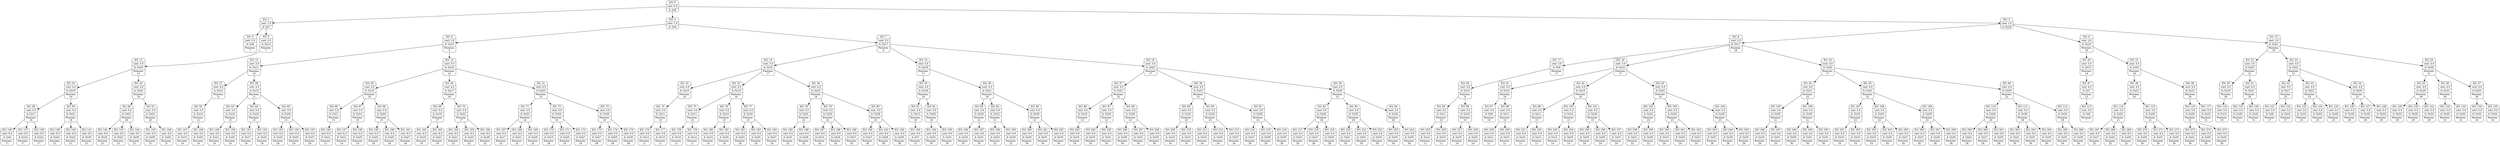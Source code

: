 digraph g {
node [shape = Mrecord];
nodo0[label="{EO: 0|cost: 0.0|A: null}"]
nodo1[label="{EO: 1|cost: 1.0|A: Go7}"]
nodo4[label="{EO: 4|cost: 2.0|A: Go6|Posicion:\n7}"]

nodo1 -> nodo4;
nodo5[label="{EO: 5|cost: 2.0|A: Go13|Posicion:\n7}"]
nodo11[label="{EO: 11|cost: 3.0|A: Go19|Posicion:\n13}"]
nodo25[label="{EO: 25|cost: 4.0|A: Go18|Posicion:\n19}"]
nodo58[label="{EO: 58|cost: 5.0|A: Go17|Posicion:\n18}"]
nodo136[label="{EO: 136|cost: 6.0|A: Go9|Posicion:\n17}"]

nodo58 -> nodo136;
nodo137[label="{EO: 137|cost: 6.0|A: Go16|Posicion:\n17}"]

nodo58 -> nodo137;
nodo138[label="{EO: 138|cost: 6.0|A: Go22|Posicion:\n17}"]

nodo58 -> nodo138;

nodo25 -> nodo58;
nodo59[label="{EO: 59|cost: 5.0|A: Go21|Posicion:\n18}"]
nodo139[label="{EO: 139|cost: 6.0|A: Go20|Posicion:\n21}"]

nodo59 -> nodo139;
nodo140[label="{EO: 140|cost: 6.0|A: Go22|Posicion:\n21}"]

nodo59 -> nodo140;
nodo141[label="{EO: 141|cost: 6.0|A: Go30|Posicion:\n21}"]

nodo59 -> nodo141;

nodo25 -> nodo59;

nodo11 -> nodo25;
nodo26[label="{EO: 26|cost: 4.0|A: Go20|Posicion:\n19}"]
nodo60[label="{EO: 60|cost: 5.0|A: Go21|Posicion:\n20}"]
nodo142[label="{EO: 142|cost: 6.0|A: Go18|Posicion:\n21}"]

nodo60 -> nodo142;
nodo143[label="{EO: 143|cost: 6.0|A: Go22|Posicion:\n21}"]

nodo60 -> nodo143;
nodo144[label="{EO: 144|cost: 6.0|A: Go30|Posicion:\n21}"]

nodo60 -> nodo144;

nodo26 -> nodo60;
nodo61[label="{EO: 61|cost: 5.0|A: Go31|Posicion:\n20}"]
nodo145[label="{EO: 145|cost: 6.0|A: Go30|Posicion:\n31}"]

nodo61 -> nodo145;
nodo146[label="{EO: 146|cost: 6.0|A: Go32|Posicion:\n31}"]

nodo61 -> nodo146;

nodo26 -> nodo61;

nodo11 -> nodo26;

nodo5 -> nodo11;

nodo1 -> nodo5;

nodo0 -> nodo1;
nodo2[label="{EO: 2|cost: 1.0|A: Go9}"]
nodo6[label="{EO: 6|cost: 2.0|A: Go10|Posicion:\n9}"]
nodo12[label="{EO: 12|cost: 3.0|A: Go11|Posicion:\n10}"]
nodo27[label="{EO: 27|cost: 4.0|A: Go12|Posicion:\n11}"]
nodo62[label="{EO: 62|cost: 5.0|A: Go14|Posicion:\n12}"]
nodo147[label="{EO: 147|cost: 6.0|A: Go15|Posicion:\n14}"]

nodo62 -> nodo147;
nodo148[label="{EO: 148|cost: 6.0|A: Go25|Posicion:\n14}"]

nodo62 -> nodo148;

nodo27 -> nodo62;

nodo12 -> nodo27;
nodo28[label="{EO: 28|cost: 4.0|A: Go15|Posicion:\n11}"]
nodo63[label="{EO: 63|cost: 5.0|A: Go14|Posicion:\n15}"]
nodo149[label="{EO: 149|cost: 6.0|A: Go12|Posicion:\n14}"]

nodo63 -> nodo149;
nodo150[label="{EO: 150|cost: 6.0|A: Go25|Posicion:\n14}"]

nodo63 -> nodo150;

nodo28 -> nodo63;
nodo64[label="{EO: 64|cost: 5.0|A: Go16|Posicion:\n15}"]
nodo151[label="{EO: 151|cost: 6.0|A: Go17|Posicion:\n16}"]

nodo64 -> nodo151;
nodo152[label="{EO: 152|cost: 6.0|A: Go23|Posicion:\n16}"]

nodo64 -> nodo152;

nodo28 -> nodo64;
nodo65[label="{EO: 65|cost: 5.0|A: Go24|Posicion:\n15}"]
nodo153[label="{EO: 153|cost: 6.0|A: Go23|Posicion:\n24}"]

nodo65 -> nodo153;
nodo154[label="{EO: 154|cost: 6.0|A: Go25|Posicion:\n24}"]

nodo65 -> nodo154;
nodo155[label="{EO: 155|cost: 6.0|A: Go27|Posicion:\n24}"]

nodo65 -> nodo155;

nodo28 -> nodo65;

nodo12 -> nodo28;

nodo6 -> nodo12;
nodo13[label="{EO: 13|cost: 3.0|A: Go16|Posicion:\n10}"]
nodo29[label="{EO: 29|cost: 4.0|A: Go15|Posicion:\n16}"]
nodo66[label="{EO: 66|cost: 5.0|A: Go11|Posicion:\n15}"]
nodo156[label="{EO: 156|cost: 6.0|A: Go12|Posicion:\n11}"]

nodo66 -> nodo156;

nodo29 -> nodo66;
nodo67[label="{EO: 67|cost: 5.0|A: Go14|Posicion:\n15}"]
nodo157[label="{EO: 157|cost: 6.0|A: Go12|Posicion:\n14}"]

nodo67 -> nodo157;
nodo158[label="{EO: 158|cost: 6.0|A: Go25|Posicion:\n14}"]

nodo67 -> nodo158;

nodo29 -> nodo67;
nodo68[label="{EO: 68|cost: 5.0|A: Go24|Posicion:\n15}"]
nodo159[label="{EO: 159|cost: 6.0|A: Go23|Posicion:\n24}"]

nodo68 -> nodo159;
nodo160[label="{EO: 160|cost: 6.0|A: Go25|Posicion:\n24}"]

nodo68 -> nodo160;
nodo161[label="{EO: 161|cost: 6.0|A: Go27|Posicion:\n24}"]

nodo68 -> nodo161;

nodo29 -> nodo68;

nodo13 -> nodo29;
nodo30[label="{EO: 30|cost: 4.0|A: Go17|Posicion:\n16}"]
nodo69[label="{EO: 69|cost: 5.0|A: Go18|Posicion:\n17}"]
nodo162[label="{EO: 162|cost: 6.0|A: Go19|Posicion:\n18}"]

nodo69 -> nodo162;
nodo163[label="{EO: 163|cost: 6.0|A: Go21|Posicion:\n18}"]

nodo69 -> nodo163;

nodo30 -> nodo69;
nodo70[label="{EO: 70|cost: 5.0|A: Go22|Posicion:\n17}"]
nodo164[label="{EO: 164|cost: 6.0|A: Go21|Posicion:\n22}"]

nodo70 -> nodo164;
nodo165[label="{EO: 165|cost: 6.0|A: Go23|Posicion:\n22}"]

nodo70 -> nodo165;
nodo166[label="{EO: 166|cost: 6.0|A: Go29|Posicion:\n22}"]

nodo70 -> nodo166;

nodo30 -> nodo70;

nodo13 -> nodo30;
nodo31[label="{EO: 31|cost: 4.0|A: Go23|Posicion:\n16}"]
nodo71[label="{EO: 71|cost: 5.0|A: Go22|Posicion:\n23}"]
nodo167[label="{EO: 167|cost: 6.0|A: Go17|Posicion:\n22}"]

nodo71 -> nodo167;
nodo168[label="{EO: 168|cost: 6.0|A: Go21|Posicion:\n22}"]

nodo71 -> nodo168;
nodo169[label="{EO: 169|cost: 6.0|A: Go29|Posicion:\n22}"]

nodo71 -> nodo169;

nodo31 -> nodo71;
nodo72[label="{EO: 72|cost: 5.0|A: Go24|Posicion:\n23}"]
nodo170[label="{EO: 170|cost: 6.0|A: Go15|Posicion:\n24}"]

nodo72 -> nodo170;
nodo171[label="{EO: 171|cost: 6.0|A: Go25|Posicion:\n24}"]

nodo72 -> nodo171;
nodo172[label="{EO: 172|cost: 6.0|A: Go27|Posicion:\n24}"]

nodo72 -> nodo172;

nodo31 -> nodo72;
nodo73[label="{EO: 73|cost: 5.0|A: Go28|Posicion:\n23}"]
nodo173[label="{EO: 173|cost: 6.0|A: Go27|Posicion:\n28}"]

nodo73 -> nodo173;
nodo174[label="{EO: 174|cost: 6.0|A: Go29|Posicion:\n28}"]

nodo73 -> nodo174;
nodo175[label="{EO: 175|cost: 6.0|A: Go35|Posicion:\n28}"]

nodo73 -> nodo175;

nodo31 -> nodo73;

nodo13 -> nodo31;

nodo6 -> nodo13;

nodo2 -> nodo6;
nodo7[label="{EO: 7|cost: 2.0|A: Go17|Posicion:\n9}"]
nodo14[label="{EO: 14|cost: 3.0|A: Go16|Posicion:\n17}"]
nodo32[label="{EO: 32|cost: 4.0|A: Go10|Posicion:\n16}"]
nodo74[label="{EO: 74|cost: 5.0|A: Go11|Posicion:\n10}"]
nodo176[label="{EO: 176|cost: 6.0|A: Go12|Posicion:\n11}"]

nodo74 -> nodo176;
nodo177[label="{EO: 177|cost: 6.0|A: Go15|Posicion:\n11}"]

nodo74 -> nodo177;

nodo32 -> nodo74;

nodo14 -> nodo32;
nodo33[label="{EO: 33|cost: 4.0|A: Go15|Posicion:\n16}"]
nodo75[label="{EO: 75|cost: 5.0|A: Go11|Posicion:\n15}"]
nodo178[label="{EO: 178|cost: 6.0|A: Go10|Posicion:\n11}"]

nodo75 -> nodo178;
nodo179[label="{EO: 179|cost: 6.0|A: Go12|Posicion:\n11}"]

nodo75 -> nodo179;

nodo33 -> nodo75;
nodo76[label="{EO: 76|cost: 5.0|A: Go14|Posicion:\n15}"]
nodo180[label="{EO: 180|cost: 6.0|A: Go12|Posicion:\n14}"]

nodo76 -> nodo180;
nodo181[label="{EO: 181|cost: 6.0|A: Go25|Posicion:\n14}"]

nodo76 -> nodo181;

nodo33 -> nodo76;
nodo77[label="{EO: 77|cost: 5.0|A: Go24|Posicion:\n15}"]
nodo182[label="{EO: 182|cost: 6.0|A: Go23|Posicion:\n24}"]

nodo77 -> nodo182;
nodo183[label="{EO: 183|cost: 6.0|A: Go25|Posicion:\n24}"]

nodo77 -> nodo183;
nodo184[label="{EO: 184|cost: 6.0|A: Go27|Posicion:\n24}"]

nodo77 -> nodo184;

nodo33 -> nodo77;

nodo14 -> nodo33;
nodo34[label="{EO: 34|cost: 4.0|A: Go23|Posicion:\n16}"]
nodo78[label="{EO: 78|cost: 5.0|A: Go22|Posicion:\n23}"]
nodo185[label="{EO: 185|cost: 6.0|A: Go21|Posicion:\n22}"]

nodo78 -> nodo185;
nodo186[label="{EO: 186|cost: 6.0|A: Go29|Posicion:\n22}"]

nodo78 -> nodo186;

nodo34 -> nodo78;
nodo79[label="{EO: 79|cost: 5.0|A: Go24|Posicion:\n23}"]
nodo187[label="{EO: 187|cost: 6.0|A: Go15|Posicion:\n24}"]

nodo79 -> nodo187;
nodo188[label="{EO: 188|cost: 6.0|A: Go25|Posicion:\n24}"]

nodo79 -> nodo188;
nodo189[label="{EO: 189|cost: 6.0|A: Go27|Posicion:\n24}"]

nodo79 -> nodo189;

nodo34 -> nodo79;
nodo80[label="{EO: 80|cost: 5.0|A: Go28|Posicion:\n23}"]
nodo190[label="{EO: 190|cost: 6.0|A: Go27|Posicion:\n28}"]

nodo80 -> nodo190;
nodo191[label="{EO: 191|cost: 6.0|A: Go29|Posicion:\n28}"]

nodo80 -> nodo191;
nodo192[label="{EO: 192|cost: 6.0|A: Go35|Posicion:\n28}"]

nodo80 -> nodo192;

nodo34 -> nodo80;

nodo14 -> nodo34;

nodo7 -> nodo14;
nodo15[label="{EO: 15|cost: 3.0|A: Go18|Posicion:\n17}"]
nodo35[label="{EO: 35|cost: 4.0|A: Go19|Posicion:\n18}"]
nodo81[label="{EO: 81|cost: 5.0|A: Go13|Posicion:\n19}"]
nodo193[label="{EO: 193|cost: 6.0|A: Go7|Posicion:\n13}"]

nodo81 -> nodo193;

nodo35 -> nodo81;
nodo82[label="{EO: 82|cost: 5.0|A: Go20|Posicion:\n19}"]
nodo194[label="{EO: 194|cost: 6.0|A: Go21|Posicion:\n20}"]

nodo82 -> nodo194;
nodo195[label="{EO: 195|cost: 6.0|A: Go31|Posicion:\n20}"]

nodo82 -> nodo195;

nodo35 -> nodo82;

nodo15 -> nodo35;
nodo36[label="{EO: 36|cost: 4.0|A: Go21|Posicion:\n18}"]
nodo83[label="{EO: 83|cost: 5.0|A: Go20|Posicion:\n21}"]
nodo196[label="{EO: 196|cost: 6.0|A: Go19|Posicion:\n20}"]

nodo83 -> nodo196;
nodo197[label="{EO: 197|cost: 6.0|A: Go31|Posicion:\n20}"]

nodo83 -> nodo197;

nodo36 -> nodo83;
nodo84[label="{EO: 84|cost: 5.0|A: Go22|Posicion:\n21}"]
nodo198[label="{EO: 198|cost: 6.0|A: Go23|Posicion:\n22}"]

nodo84 -> nodo198;
nodo199[label="{EO: 199|cost: 6.0|A: Go29|Posicion:\n22}"]

nodo84 -> nodo199;

nodo36 -> nodo84;
nodo85[label="{EO: 85|cost: 5.0|A: Go30|Posicion:\n21}"]
nodo200[label="{EO: 200|cost: 6.0|A: Go29|Posicion:\n30}"]

nodo85 -> nodo200;
nodo201[label="{EO: 201|cost: 6.0|A: Go31|Posicion:\n30}"]

nodo85 -> nodo201;
nodo202[label="{EO: 202|cost: 6.0|A: Go33|Posicion:\n30}"]

nodo85 -> nodo202;

nodo36 -> nodo85;

nodo15 -> nodo36;

nodo7 -> nodo15;
nodo16[label="{EO: 16|cost: 3.0|A: Go22|Posicion:\n17}"]
nodo37[label="{EO: 37|cost: 4.0|A: Go21|Posicion:\n22}"]
nodo86[label="{EO: 86|cost: 5.0|A: Go18|Posicion:\n21}"]
nodo203[label="{EO: 203|cost: 6.0|A: Go19|Posicion:\n18}"]

nodo86 -> nodo203;

nodo37 -> nodo86;
nodo87[label="{EO: 87|cost: 5.0|A: Go20|Posicion:\n21}"]
nodo204[label="{EO: 204|cost: 6.0|A: Go19|Posicion:\n20}"]

nodo87 -> nodo204;
nodo205[label="{EO: 205|cost: 6.0|A: Go31|Posicion:\n20}"]

nodo87 -> nodo205;

nodo37 -> nodo87;
nodo88[label="{EO: 88|cost: 5.0|A: Go30|Posicion:\n21}"]
nodo206[label="{EO: 206|cost: 6.0|A: Go29|Posicion:\n30}"]

nodo88 -> nodo206;
nodo207[label="{EO: 207|cost: 6.0|A: Go31|Posicion:\n30}"]

nodo88 -> nodo207;
nodo208[label="{EO: 208|cost: 6.0|A: Go33|Posicion:\n30}"]

nodo88 -> nodo208;

nodo37 -> nodo88;

nodo16 -> nodo37;
nodo38[label="{EO: 38|cost: 4.0|A: Go23|Posicion:\n22}"]
nodo89[label="{EO: 89|cost: 5.0|A: Go16|Posicion:\n23}"]
nodo209[label="{EO: 209|cost: 6.0|A: Go10|Posicion:\n16}"]

nodo89 -> nodo209;
nodo210[label="{EO: 210|cost: 6.0|A: Go15|Posicion:\n16}"]

nodo89 -> nodo210;

nodo38 -> nodo89;
nodo90[label="{EO: 90|cost: 5.0|A: Go24|Posicion:\n23}"]
nodo211[label="{EO: 211|cost: 6.0|A: Go15|Posicion:\n24}"]

nodo90 -> nodo211;
nodo212[label="{EO: 212|cost: 6.0|A: Go25|Posicion:\n24}"]

nodo90 -> nodo212;
nodo213[label="{EO: 213|cost: 6.0|A: Go27|Posicion:\n24}"]

nodo90 -> nodo213;

nodo38 -> nodo90;
nodo91[label="{EO: 91|cost: 5.0|A: Go28|Posicion:\n23}"]
nodo214[label="{EO: 214|cost: 6.0|A: Go27|Posicion:\n28}"]

nodo91 -> nodo214;
nodo215[label="{EO: 215|cost: 6.0|A: Go29|Posicion:\n28}"]

nodo91 -> nodo215;
nodo216[label="{EO: 216|cost: 6.0|A: Go35|Posicion:\n28}"]

nodo91 -> nodo216;

nodo38 -> nodo91;

nodo16 -> nodo38;
nodo39[label="{EO: 39|cost: 4.0|A: Go29|Posicion:\n22}"]
nodo92[label="{EO: 92|cost: 5.0|A: Go28|Posicion:\n29}"]
nodo217[label="{EO: 217|cost: 6.0|A: Go23|Posicion:\n28}"]

nodo92 -> nodo217;
nodo218[label="{EO: 218|cost: 6.0|A: Go27|Posicion:\n28}"]

nodo92 -> nodo218;
nodo219[label="{EO: 219|cost: 6.0|A: Go35|Posicion:\n28}"]

nodo92 -> nodo219;

nodo39 -> nodo92;
nodo93[label="{EO: 93|cost: 5.0|A: Go30|Posicion:\n29}"]
nodo220[label="{EO: 220|cost: 6.0|A: Go21|Posicion:\n30}"]

nodo93 -> nodo220;
nodo221[label="{EO: 221|cost: 6.0|A: Go31|Posicion:\n30}"]

nodo93 -> nodo221;
nodo222[label="{EO: 222|cost: 6.0|A: Go33|Posicion:\n30}"]

nodo93 -> nodo222;

nodo39 -> nodo93;
nodo94[label="{EO: 94|cost: 5.0|A: Go34|Posicion:\n29}"]
nodo223[label="{EO: 223|cost: 6.0|A: Go33|Posicion:\n34}"]

nodo94 -> nodo223;
nodo224[label="{EO: 224|cost: 6.0|A: Go35|Posicion:\n34}"]

nodo94 -> nodo224;

nodo39 -> nodo94;

nodo16 -> nodo39;

nodo7 -> nodo16;

nodo2 -> nodo7;

nodo0 -> nodo2;
nodo3[label="{EO: 3|cost: 1.0|A: Go18}"]
nodo8[label="{EO: 8|cost: 2.0|A: Go17|Posicion:\n18}"]
nodo17[label="{EO: 17|cost: 3.0|A: Go9|Posicion:\n17}"]
nodo40[label="{EO: 40|cost: 4.0|A: Go10|Posicion:\n9}"]
nodo95[label="{EO: 95|cost: 5.0|A: Go11|Posicion:\n10}"]
nodo225[label="{EO: 225|cost: 6.0|A: Go12|Posicion:\n11}"]

nodo95 -> nodo225;
nodo226[label="{EO: 226|cost: 6.0|A: Go15|Posicion:\n11}"]

nodo95 -> nodo226;

nodo40 -> nodo95;
nodo96[label="{EO: 96|cost: 5.0|A: Go16|Posicion:\n10}"]
nodo227[label="{EO: 227|cost: 6.0|A: Go15|Posicion:\n16}"]

nodo96 -> nodo227;
nodo228[label="{EO: 228|cost: 6.0|A: Go23|Posicion:\n16}"]

nodo96 -> nodo228;

nodo40 -> nodo96;

nodo17 -> nodo40;

nodo8 -> nodo17;
nodo18[label="{EO: 18|cost: 3.0|A: Go16|Posicion:\n17}"]
nodo41[label="{EO: 41|cost: 4.0|A: Go10|Posicion:\n16}"]
nodo97[label="{EO: 97|cost: 5.0|A: Go9|Posicion:\n10}"]

nodo41 -> nodo97;
nodo98[label="{EO: 98|cost: 5.0|A: Go11|Posicion:\n10}"]
nodo229[label="{EO: 229|cost: 6.0|A: Go12|Posicion:\n11}"]

nodo98 -> nodo229;
nodo230[label="{EO: 230|cost: 6.0|A: Go15|Posicion:\n11}"]

nodo98 -> nodo230;

nodo41 -> nodo98;

nodo18 -> nodo41;
nodo42[label="{EO: 42|cost: 4.0|A: Go15|Posicion:\n16}"]
nodo99[label="{EO: 99|cost: 5.0|A: Go11|Posicion:\n15}"]
nodo231[label="{EO: 231|cost: 6.0|A: Go10|Posicion:\n11}"]

nodo99 -> nodo231;
nodo232[label="{EO: 232|cost: 6.0|A: Go12|Posicion:\n11}"]

nodo99 -> nodo232;

nodo42 -> nodo99;
nodo100[label="{EO: 100|cost: 5.0|A: Go14|Posicion:\n15}"]
nodo233[label="{EO: 233|cost: 6.0|A: Go12|Posicion:\n14}"]

nodo100 -> nodo233;
nodo234[label="{EO: 234|cost: 6.0|A: Go25|Posicion:\n14}"]

nodo100 -> nodo234;

nodo42 -> nodo100;
nodo101[label="{EO: 101|cost: 5.0|A: Go24|Posicion:\n15}"]
nodo235[label="{EO: 235|cost: 6.0|A: Go23|Posicion:\n24}"]

nodo101 -> nodo235;
nodo236[label="{EO: 236|cost: 6.0|A: Go25|Posicion:\n24}"]

nodo101 -> nodo236;
nodo237[label="{EO: 237|cost: 6.0|A: Go27|Posicion:\n24}"]

nodo101 -> nodo237;

nodo42 -> nodo101;

nodo18 -> nodo42;
nodo43[label="{EO: 43|cost: 4.0|A: Go23|Posicion:\n16}"]
nodo102[label="{EO: 102|cost: 5.0|A: Go22|Posicion:\n23}"]
nodo238[label="{EO: 238|cost: 6.0|A: Go21|Posicion:\n22}"]

nodo102 -> nodo238;
nodo239[label="{EO: 239|cost: 6.0|A: Go29|Posicion:\n22}"]

nodo102 -> nodo239;

nodo43 -> nodo102;
nodo103[label="{EO: 103|cost: 5.0|A: Go24|Posicion:\n23}"]
nodo240[label="{EO: 240|cost: 6.0|A: Go15|Posicion:\n24}"]

nodo103 -> nodo240;
nodo241[label="{EO: 241|cost: 6.0|A: Go25|Posicion:\n24}"]

nodo103 -> nodo241;
nodo242[label="{EO: 242|cost: 6.0|A: Go27|Posicion:\n24}"]

nodo103 -> nodo242;

nodo43 -> nodo103;
nodo104[label="{EO: 104|cost: 5.0|A: Go28|Posicion:\n23}"]
nodo243[label="{EO: 243|cost: 6.0|A: Go27|Posicion:\n28}"]

nodo104 -> nodo243;
nodo244[label="{EO: 244|cost: 6.0|A: Go29|Posicion:\n28}"]

nodo104 -> nodo244;
nodo245[label="{EO: 245|cost: 6.0|A: Go35|Posicion:\n28}"]

nodo104 -> nodo245;

nodo43 -> nodo104;

nodo18 -> nodo43;

nodo8 -> nodo18;
nodo19[label="{EO: 19|cost: 3.0|A: Go22|Posicion:\n17}"]
nodo44[label="{EO: 44|cost: 4.0|A: Go21|Posicion:\n22}"]
nodo105[label="{EO: 105|cost: 5.0|A: Go20|Posicion:\n21}"]
nodo246[label="{EO: 246|cost: 6.0|A: Go19|Posicion:\n20}"]

nodo105 -> nodo246;
nodo247[label="{EO: 247|cost: 6.0|A: Go31|Posicion:\n20}"]

nodo105 -> nodo247;

nodo44 -> nodo105;
nodo106[label="{EO: 106|cost: 5.0|A: Go30|Posicion:\n21}"]
nodo248[label="{EO: 248|cost: 6.0|A: Go29|Posicion:\n30}"]

nodo106 -> nodo248;
nodo249[label="{EO: 249|cost: 6.0|A: Go31|Posicion:\n30}"]

nodo106 -> nodo249;
nodo250[label="{EO: 250|cost: 6.0|A: Go33|Posicion:\n30}"]

nodo106 -> nodo250;

nodo44 -> nodo106;

nodo19 -> nodo44;
nodo45[label="{EO: 45|cost: 4.0|A: Go23|Posicion:\n22}"]
nodo107[label="{EO: 107|cost: 5.0|A: Go16|Posicion:\n23}"]
nodo251[label="{EO: 251|cost: 6.0|A: Go10|Posicion:\n16}"]

nodo107 -> nodo251;
nodo252[label="{EO: 252|cost: 6.0|A: Go15|Posicion:\n16}"]

nodo107 -> nodo252;

nodo45 -> nodo107;
nodo108[label="{EO: 108|cost: 5.0|A: Go24|Posicion:\n23}"]
nodo253[label="{EO: 253|cost: 6.0|A: Go15|Posicion:\n24}"]

nodo108 -> nodo253;
nodo254[label="{EO: 254|cost: 6.0|A: Go25|Posicion:\n24}"]

nodo108 -> nodo254;
nodo255[label="{EO: 255|cost: 6.0|A: Go27|Posicion:\n24}"]

nodo108 -> nodo255;

nodo45 -> nodo108;
nodo109[label="{EO: 109|cost: 5.0|A: Go28|Posicion:\n23}"]
nodo256[label="{EO: 256|cost: 6.0|A: Go27|Posicion:\n28}"]

nodo109 -> nodo256;
nodo257[label="{EO: 257|cost: 6.0|A: Go29|Posicion:\n28}"]

nodo109 -> nodo257;
nodo258[label="{EO: 258|cost: 6.0|A: Go35|Posicion:\n28}"]

nodo109 -> nodo258;

nodo45 -> nodo109;

nodo19 -> nodo45;
nodo46[label="{EO: 46|cost: 4.0|A: Go29|Posicion:\n22}"]
nodo110[label="{EO: 110|cost: 5.0|A: Go28|Posicion:\n29}"]
nodo259[label="{EO: 259|cost: 6.0|A: Go23|Posicion:\n28}"]

nodo110 -> nodo259;
nodo260[label="{EO: 260|cost: 6.0|A: Go27|Posicion:\n28}"]

nodo110 -> nodo260;
nodo261[label="{EO: 261|cost: 6.0|A: Go35|Posicion:\n28}"]

nodo110 -> nodo261;

nodo46 -> nodo110;
nodo111[label="{EO: 111|cost: 5.0|A: Go30|Posicion:\n29}"]
nodo262[label="{EO: 262|cost: 6.0|A: Go21|Posicion:\n30}"]

nodo111 -> nodo262;
nodo263[label="{EO: 263|cost: 6.0|A: Go31|Posicion:\n30}"]

nodo111 -> nodo263;
nodo264[label="{EO: 264|cost: 6.0|A: Go33|Posicion:\n30}"]

nodo111 -> nodo264;

nodo46 -> nodo111;
nodo112[label="{EO: 112|cost: 5.0|A: Go34|Posicion:\n29}"]
nodo265[label="{EO: 265|cost: 6.0|A: Go33|Posicion:\n34}"]

nodo112 -> nodo265;
nodo266[label="{EO: 266|cost: 6.0|A: Go35|Posicion:\n34}"]

nodo112 -> nodo266;

nodo46 -> nodo112;

nodo19 -> nodo46;

nodo8 -> nodo19;

nodo3 -> nodo8;
nodo9[label="{EO: 9|cost: 2.0|A: Go19|Posicion:\n18}"]
nodo20[label="{EO: 20|cost: 3.0|A: Go13|Posicion:\n19}"]
nodo47[label="{EO: 47|cost: 4.0|A: Go7|Posicion:\n13}"]
nodo113[label="{EO: 113|cost: 5.0|A: Go6|Posicion:\n7}"]

nodo47 -> nodo113;

nodo20 -> nodo47;

nodo9 -> nodo20;
nodo21[label="{EO: 21|cost: 3.0|A: Go20|Posicion:\n19}"]
nodo48[label="{EO: 48|cost: 4.0|A: Go21|Posicion:\n20}"]
nodo114[label="{EO: 114|cost: 5.0|A: Go22|Posicion:\n21}"]
nodo267[label="{EO: 267|cost: 6.0|A: Go17|Posicion:\n22}"]

nodo114 -> nodo267;
nodo268[label="{EO: 268|cost: 6.0|A: Go23|Posicion:\n22}"]

nodo114 -> nodo268;
nodo269[label="{EO: 269|cost: 6.0|A: Go29|Posicion:\n22}"]

nodo114 -> nodo269;

nodo48 -> nodo114;
nodo115[label="{EO: 115|cost: 5.0|A: Go30|Posicion:\n21}"]
nodo270[label="{EO: 270|cost: 6.0|A: Go29|Posicion:\n30}"]

nodo115 -> nodo270;
nodo271[label="{EO: 271|cost: 6.0|A: Go31|Posicion:\n30}"]

nodo115 -> nodo271;
nodo272[label="{EO: 272|cost: 6.0|A: Go33|Posicion:\n30}"]

nodo115 -> nodo272;

nodo48 -> nodo115;

nodo21 -> nodo48;
nodo49[label="{EO: 49|cost: 4.0|A: Go31|Posicion:\n20}"]
nodo116[label="{EO: 116|cost: 5.0|A: Go30|Posicion:\n31}"]
nodo273[label="{EO: 273|cost: 6.0|A: Go21|Posicion:\n30}"]

nodo116 -> nodo273;
nodo274[label="{EO: 274|cost: 6.0|A: Go29|Posicion:\n30}"]

nodo116 -> nodo274;
nodo275[label="{EO: 275|cost: 6.0|A: Go33|Posicion:\n30}"]

nodo116 -> nodo275;

nodo49 -> nodo116;
nodo117[label="{EO: 117|cost: 5.0|A: Go32|Posicion:\n31}"]

nodo49 -> nodo117;

nodo21 -> nodo49;

nodo9 -> nodo21;

nodo3 -> nodo9;
nodo10[label="{EO: 10|cost: 2.0|A: Go21|Posicion:\n18}"]
nodo22[label="{EO: 22|cost: 3.0|A: Go20|Posicion:\n21}"]
nodo50[label="{EO: 50|cost: 4.0|A: Go19|Posicion:\n20}"]
nodo118[label="{EO: 118|cost: 5.0|A: Go13|Posicion:\n19}"]

nodo50 -> nodo118;

nodo22 -> nodo50;
nodo51[label="{EO: 51|cost: 4.0|A: Go31|Posicion:\n20}"]
nodo119[label="{EO: 119|cost: 5.0|A: Go30|Posicion:\n31}"]

nodo51 -> nodo119;
nodo120[label="{EO: 120|cost: 5.0|A: Go32|Posicion:\n31}"]

nodo51 -> nodo120;

nodo22 -> nodo51;

nodo10 -> nodo22;
nodo23[label="{EO: 23|cost: 3.0|A: Go22|Posicion:\n21}"]
nodo52[label="{EO: 52|cost: 4.0|A: Go17|Posicion:\n22}"]
nodo121[label="{EO: 121|cost: 5.0|A: Go9|Posicion:\n17}"]

nodo52 -> nodo121;
nodo122[label="{EO: 122|cost: 5.0|A: Go16|Posicion:\n17}"]

nodo52 -> nodo122;

nodo23 -> nodo52;
nodo53[label="{EO: 53|cost: 4.0|A: Go23|Posicion:\n22}"]
nodo123[label="{EO: 123|cost: 5.0|A: Go16|Posicion:\n23}"]

nodo53 -> nodo123;
nodo124[label="{EO: 124|cost: 5.0|A: Go24|Posicion:\n23}"]

nodo53 -> nodo124;
nodo125[label="{EO: 125|cost: 5.0|A: Go28|Posicion:\n23}"]

nodo53 -> nodo125;

nodo23 -> nodo53;
nodo54[label="{EO: 54|cost: 4.0|A: Go29|Posicion:\n22}"]
nodo126[label="{EO: 126|cost: 5.0|A: Go28|Posicion:\n29}"]

nodo54 -> nodo126;
nodo127[label="{EO: 127|cost: 5.0|A: Go30|Posicion:\n29}"]

nodo54 -> nodo127;
nodo128[label="{EO: 128|cost: 5.0|A: Go34|Posicion:\n29}"]

nodo54 -> nodo128;

nodo23 -> nodo54;

nodo10 -> nodo23;
nodo24[label="{EO: 24|cost: 3.0|A: Go30|Posicion:\n21}"]
nodo55[label="{EO: 55|cost: 4.0|A: Go29|Posicion:\n30}"]
nodo129[label="{EO: 129|cost: 5.0|A: Go22|Posicion:\n29}"]

nodo55 -> nodo129;
nodo130[label="{EO: 130|cost: 5.0|A: Go28|Posicion:\n29}"]

nodo55 -> nodo130;
nodo131[label="{EO: 131|cost: 5.0|A: Go34|Posicion:\n29}"]

nodo55 -> nodo131;

nodo24 -> nodo55;
nodo56[label="{EO: 56|cost: 4.0|A: Go31|Posicion:\n30}"]
nodo132[label="{EO: 132|cost: 5.0|A: Go20|Posicion:\n31}"]

nodo56 -> nodo132;
nodo133[label="{EO: 133|cost: 5.0|A: Go32|Posicion:\n31}"]

nodo56 -> nodo133;

nodo24 -> nodo56;
nodo57[label="{EO: 57|cost: 4.0|A: Go33|Posicion:\n30}"]
nodo134[label="{EO: 134|cost: 5.0|A: Go32|Posicion:\n33}"]

nodo57 -> nodo134;
nodo135[label="{EO: 135|cost: 5.0|A: Go34|Posicion:\n33}"]

nodo57 -> nodo135;

nodo24 -> nodo57;

nodo10 -> nodo24;

nodo3 -> nodo10;

nodo0 -> nodo3;


}